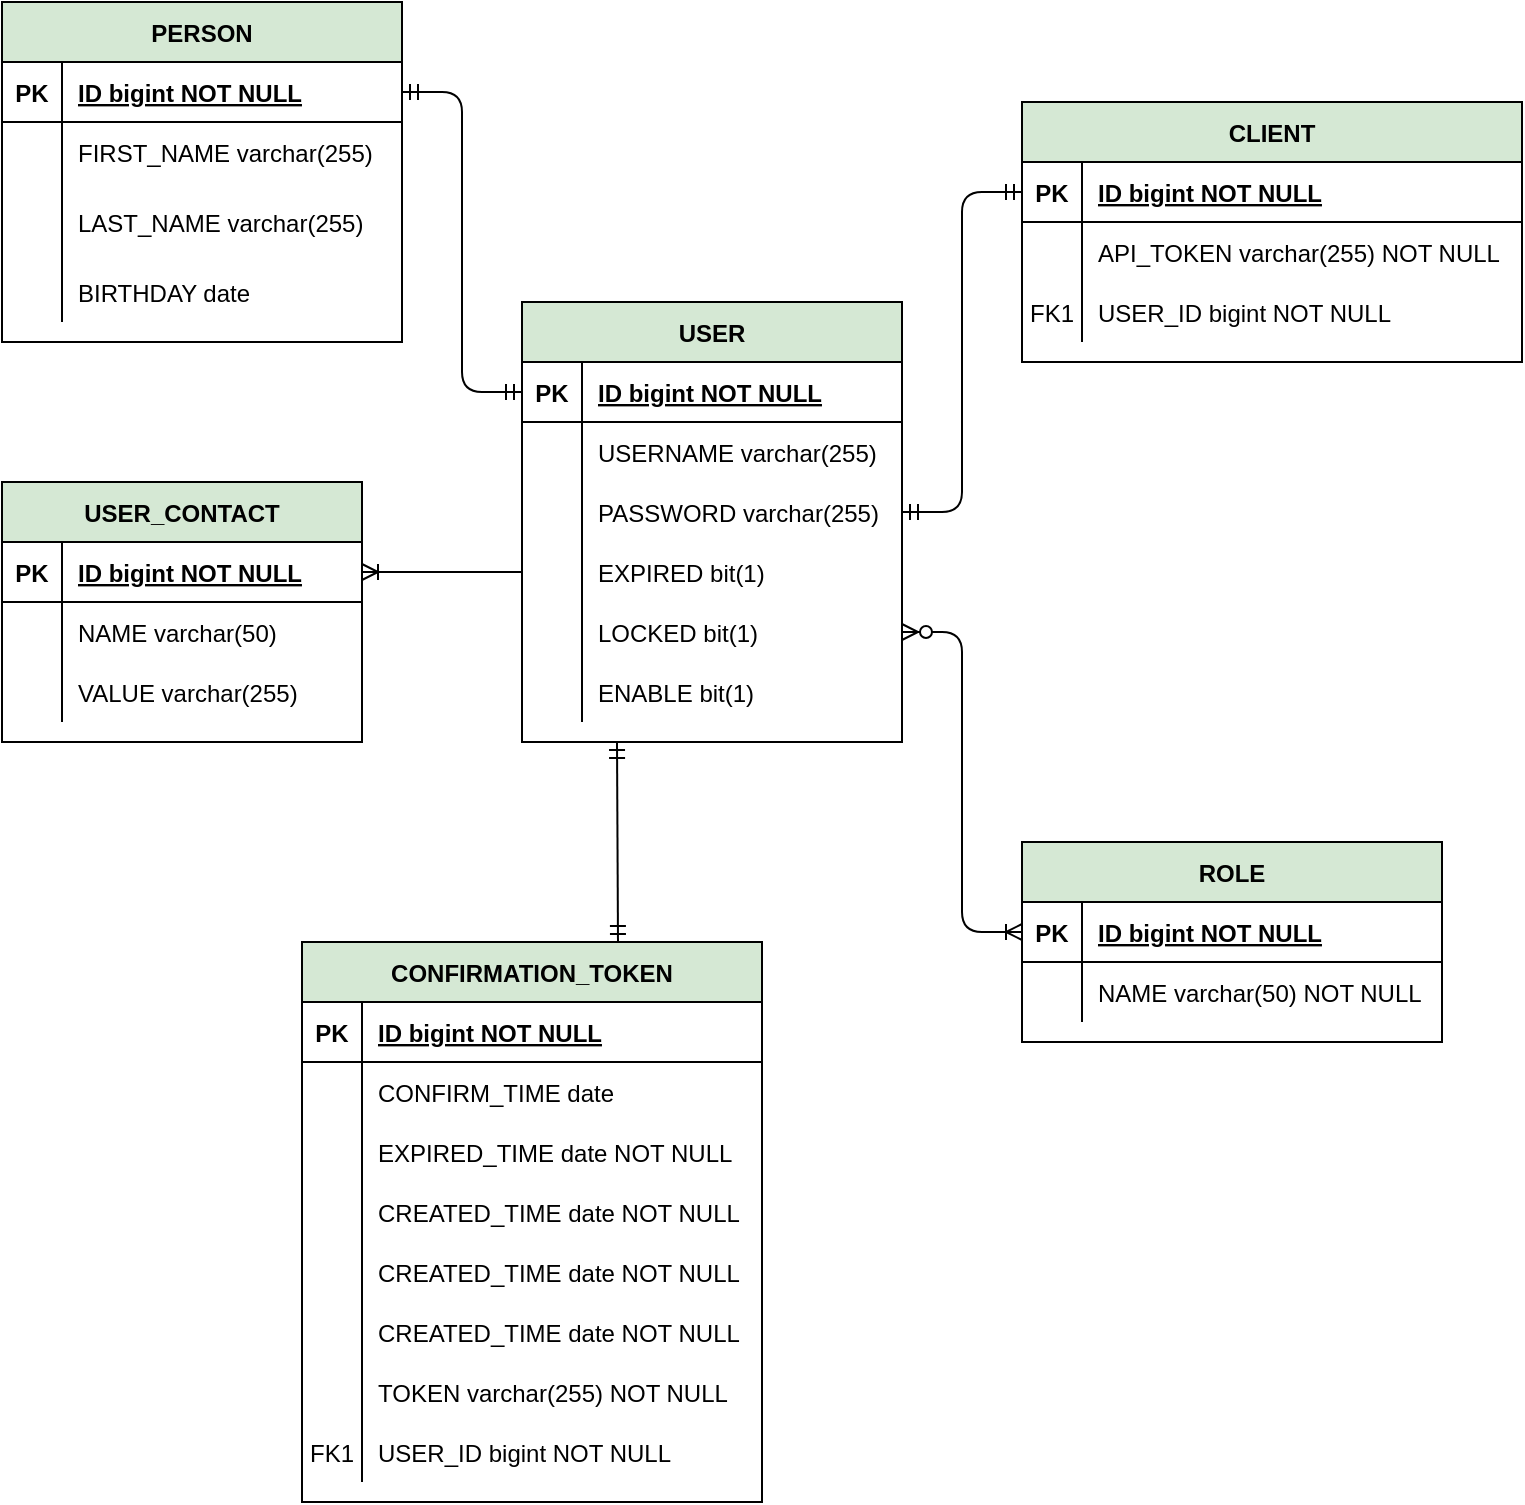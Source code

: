 <mxfile version="20.0.4" type="device"><diagram id="R2lEEEUBdFMjLlhIrx00" name="Auth model DB"><mxGraphModel dx="1550" dy="775" grid="1" gridSize="10" guides="1" tooltips="1" connect="1" arrows="1" fold="1" page="1" pageScale="1" pageWidth="850" pageHeight="1100" math="0" shadow="0" extFonts="Permanent Marker^https://fonts.googleapis.com/css?family=Permanent+Marker"><root><mxCell id="0"/><mxCell id="1" parent="0"/><mxCell id="zFkAs52yQaHHk5vxF7vG-18" value="PERSON" style="shape=table;startSize=30;container=1;collapsible=1;childLayout=tableLayout;fixedRows=1;rowLines=0;fontStyle=1;align=center;resizeLast=1;fillColor=#d5e8d4;strokeColor=#000000;" vertex="1" parent="1"><mxGeometry x="60" y="140" width="200" height="170" as="geometry"/></mxCell><mxCell id="zFkAs52yQaHHk5vxF7vG-19" value="" style="shape=tableRow;horizontal=0;startSize=0;swimlaneHead=0;swimlaneBody=0;fillColor=none;collapsible=0;dropTarget=0;points=[[0,0.5],[1,0.5]];portConstraint=eastwest;top=0;left=0;right=0;bottom=1;" vertex="1" parent="zFkAs52yQaHHk5vxF7vG-18"><mxGeometry y="30" width="200" height="30" as="geometry"/></mxCell><mxCell id="zFkAs52yQaHHk5vxF7vG-20" value="PK" style="shape=partialRectangle;connectable=0;fillColor=none;top=0;left=0;bottom=0;right=0;fontStyle=1;overflow=hidden;" vertex="1" parent="zFkAs52yQaHHk5vxF7vG-19"><mxGeometry width="30" height="30" as="geometry"><mxRectangle width="30" height="30" as="alternateBounds"/></mxGeometry></mxCell><mxCell id="zFkAs52yQaHHk5vxF7vG-21" value="ID bigint NOT NULL" style="shape=partialRectangle;connectable=0;fillColor=none;top=0;left=0;bottom=0;right=0;align=left;spacingLeft=6;fontStyle=5;overflow=hidden;" vertex="1" parent="zFkAs52yQaHHk5vxF7vG-19"><mxGeometry x="30" width="170" height="30" as="geometry"><mxRectangle width="170" height="30" as="alternateBounds"/></mxGeometry></mxCell><mxCell id="zFkAs52yQaHHk5vxF7vG-22" value="" style="shape=tableRow;horizontal=0;startSize=0;swimlaneHead=0;swimlaneBody=0;fillColor=none;collapsible=0;dropTarget=0;points=[[0,0.5],[1,0.5]];portConstraint=eastwest;top=0;left=0;right=0;bottom=0;" vertex="1" parent="zFkAs52yQaHHk5vxF7vG-18"><mxGeometry y="60" width="200" height="30" as="geometry"/></mxCell><mxCell id="zFkAs52yQaHHk5vxF7vG-23" value="" style="shape=partialRectangle;connectable=0;fillColor=none;top=0;left=0;bottom=0;right=0;editable=1;overflow=hidden;" vertex="1" parent="zFkAs52yQaHHk5vxF7vG-22"><mxGeometry width="30" height="30" as="geometry"><mxRectangle width="30" height="30" as="alternateBounds"/></mxGeometry></mxCell><mxCell id="zFkAs52yQaHHk5vxF7vG-24" value="FIRST_NAME varchar(255)" style="shape=partialRectangle;connectable=0;fillColor=none;top=0;left=0;bottom=0;right=0;align=left;spacingLeft=6;overflow=hidden;" vertex="1" parent="zFkAs52yQaHHk5vxF7vG-22"><mxGeometry x="30" width="170" height="30" as="geometry"><mxRectangle width="170" height="30" as="alternateBounds"/></mxGeometry></mxCell><mxCell id="zFkAs52yQaHHk5vxF7vG-25" value="" style="shape=tableRow;horizontal=0;startSize=0;swimlaneHead=0;swimlaneBody=0;fillColor=none;collapsible=0;dropTarget=0;points=[[0,0.5],[1,0.5]];portConstraint=eastwest;top=0;left=0;right=0;bottom=0;" vertex="1" parent="zFkAs52yQaHHk5vxF7vG-18"><mxGeometry y="90" width="200" height="40" as="geometry"/></mxCell><mxCell id="zFkAs52yQaHHk5vxF7vG-26" value="" style="shape=partialRectangle;connectable=0;fillColor=none;top=0;left=0;bottom=0;right=0;editable=1;overflow=hidden;" vertex="1" parent="zFkAs52yQaHHk5vxF7vG-25"><mxGeometry width="30" height="40" as="geometry"><mxRectangle width="30" height="40" as="alternateBounds"/></mxGeometry></mxCell><mxCell id="zFkAs52yQaHHk5vxF7vG-27" value="LAST_NAME varchar(255)" style="shape=partialRectangle;connectable=0;fillColor=none;top=0;left=0;bottom=0;right=0;align=left;spacingLeft=6;overflow=hidden;" vertex="1" parent="zFkAs52yQaHHk5vxF7vG-25"><mxGeometry x="30" width="170" height="40" as="geometry"><mxRectangle width="170" height="40" as="alternateBounds"/></mxGeometry></mxCell><mxCell id="zFkAs52yQaHHk5vxF7vG-28" value="" style="shape=tableRow;horizontal=0;startSize=0;swimlaneHead=0;swimlaneBody=0;fillColor=none;collapsible=0;dropTarget=0;points=[[0,0.5],[1,0.5]];portConstraint=eastwest;top=0;left=0;right=0;bottom=0;" vertex="1" parent="zFkAs52yQaHHk5vxF7vG-18"><mxGeometry y="130" width="200" height="30" as="geometry"/></mxCell><mxCell id="zFkAs52yQaHHk5vxF7vG-29" value="" style="shape=partialRectangle;connectable=0;fillColor=none;top=0;left=0;bottom=0;right=0;editable=1;overflow=hidden;" vertex="1" parent="zFkAs52yQaHHk5vxF7vG-28"><mxGeometry width="30" height="30" as="geometry"><mxRectangle width="30" height="30" as="alternateBounds"/></mxGeometry></mxCell><mxCell id="zFkAs52yQaHHk5vxF7vG-30" value="BIRTHDAY date" style="shape=partialRectangle;connectable=0;fillColor=none;top=0;left=0;bottom=0;right=0;align=left;spacingLeft=6;overflow=hidden;" vertex="1" parent="zFkAs52yQaHHk5vxF7vG-28"><mxGeometry x="30" width="170" height="30" as="geometry"><mxRectangle width="170" height="30" as="alternateBounds"/></mxGeometry></mxCell><mxCell id="zFkAs52yQaHHk5vxF7vG-31" value="USER" style="shape=table;startSize=30;container=1;collapsible=1;childLayout=tableLayout;fixedRows=1;rowLines=0;fontStyle=1;align=center;resizeLast=1;sketch=0;swimlaneLine=1;rounded=0;shadow=0;fillColor=#d5e8d4;strokeColor=#000000;" vertex="1" parent="1"><mxGeometry x="320" y="290" width="190" height="220" as="geometry"><mxRectangle x="290" y="542" width="70" height="30" as="alternateBounds"/></mxGeometry></mxCell><mxCell id="zFkAs52yQaHHk5vxF7vG-32" value="" style="shape=tableRow;horizontal=0;startSize=0;swimlaneHead=0;swimlaneBody=0;fillColor=none;collapsible=0;dropTarget=0;points=[[0,0.5],[1,0.5]];portConstraint=eastwest;top=0;left=0;right=0;bottom=1;" vertex="1" parent="zFkAs52yQaHHk5vxF7vG-31"><mxGeometry y="30" width="190" height="30" as="geometry"/></mxCell><mxCell id="zFkAs52yQaHHk5vxF7vG-33" value="PK" style="shape=partialRectangle;connectable=0;fillColor=none;top=0;left=0;bottom=0;right=0;fontStyle=1;overflow=hidden;" vertex="1" parent="zFkAs52yQaHHk5vxF7vG-32"><mxGeometry width="30" height="30" as="geometry"><mxRectangle width="30" height="30" as="alternateBounds"/></mxGeometry></mxCell><mxCell id="zFkAs52yQaHHk5vxF7vG-34" value="ID bigint NOT NULL" style="shape=partialRectangle;connectable=0;fillColor=none;top=0;left=0;bottom=0;right=0;align=left;spacingLeft=6;fontStyle=5;overflow=hidden;" vertex="1" parent="zFkAs52yQaHHk5vxF7vG-32"><mxGeometry x="30" width="160" height="30" as="geometry"><mxRectangle width="160" height="30" as="alternateBounds"/></mxGeometry></mxCell><mxCell id="zFkAs52yQaHHk5vxF7vG-35" value="" style="shape=tableRow;horizontal=0;startSize=0;swimlaneHead=0;swimlaneBody=0;fillColor=none;collapsible=0;dropTarget=0;points=[[0,0.5],[1,0.5]];portConstraint=eastwest;top=0;left=0;right=0;bottom=0;" vertex="1" parent="zFkAs52yQaHHk5vxF7vG-31"><mxGeometry y="60" width="190" height="30" as="geometry"/></mxCell><mxCell id="zFkAs52yQaHHk5vxF7vG-36" value="" style="shape=partialRectangle;connectable=0;fillColor=none;top=0;left=0;bottom=0;right=0;editable=1;overflow=hidden;strokeColor=default;" vertex="1" parent="zFkAs52yQaHHk5vxF7vG-35"><mxGeometry width="30" height="30" as="geometry"><mxRectangle width="30" height="30" as="alternateBounds"/></mxGeometry></mxCell><mxCell id="zFkAs52yQaHHk5vxF7vG-37" value="USERNAME varchar(255)" style="shape=partialRectangle;connectable=0;fillColor=none;top=0;left=0;bottom=0;right=0;align=left;spacingLeft=6;overflow=hidden;" vertex="1" parent="zFkAs52yQaHHk5vxF7vG-35"><mxGeometry x="30" width="160" height="30" as="geometry"><mxRectangle width="160" height="30" as="alternateBounds"/></mxGeometry></mxCell><mxCell id="zFkAs52yQaHHk5vxF7vG-38" value="" style="shape=tableRow;horizontal=0;startSize=0;swimlaneHead=0;swimlaneBody=0;fillColor=none;collapsible=0;dropTarget=0;points=[[0,0.5],[1,0.5]];portConstraint=eastwest;top=0;left=0;right=0;bottom=0;" vertex="1" parent="zFkAs52yQaHHk5vxF7vG-31"><mxGeometry y="90" width="190" height="30" as="geometry"/></mxCell><mxCell id="zFkAs52yQaHHk5vxF7vG-39" value="" style="shape=partialRectangle;connectable=0;fillColor=none;top=0;left=0;bottom=0;right=0;editable=1;overflow=hidden;" vertex="1" parent="zFkAs52yQaHHk5vxF7vG-38"><mxGeometry width="30" height="30" as="geometry"><mxRectangle width="30" height="30" as="alternateBounds"/></mxGeometry></mxCell><mxCell id="zFkAs52yQaHHk5vxF7vG-40" value="PASSWORD varchar(255)" style="shape=partialRectangle;connectable=0;fillColor=none;top=0;left=0;bottom=0;right=0;align=left;spacingLeft=6;overflow=hidden;" vertex="1" parent="zFkAs52yQaHHk5vxF7vG-38"><mxGeometry x="30" width="160" height="30" as="geometry"><mxRectangle width="160" height="30" as="alternateBounds"/></mxGeometry></mxCell><mxCell id="zFkAs52yQaHHk5vxF7vG-41" value="" style="shape=tableRow;horizontal=0;startSize=0;swimlaneHead=0;swimlaneBody=0;fillColor=none;collapsible=0;dropTarget=0;points=[[0,0.5],[1,0.5]];portConstraint=eastwest;top=0;left=0;right=0;bottom=0;" vertex="1" parent="zFkAs52yQaHHk5vxF7vG-31"><mxGeometry y="120" width="190" height="30" as="geometry"/></mxCell><mxCell id="zFkAs52yQaHHk5vxF7vG-42" value="" style="shape=partialRectangle;connectable=0;fillColor=none;top=0;left=0;bottom=0;right=0;editable=1;overflow=hidden;" vertex="1" parent="zFkAs52yQaHHk5vxF7vG-41"><mxGeometry width="30" height="30" as="geometry"><mxRectangle width="30" height="30" as="alternateBounds"/></mxGeometry></mxCell><mxCell id="zFkAs52yQaHHk5vxF7vG-43" value="EXPIRED bit(1)" style="shape=partialRectangle;connectable=0;fillColor=none;top=0;left=0;bottom=0;right=0;align=left;spacingLeft=6;overflow=hidden;" vertex="1" parent="zFkAs52yQaHHk5vxF7vG-41"><mxGeometry x="30" width="160" height="30" as="geometry"><mxRectangle width="160" height="30" as="alternateBounds"/></mxGeometry></mxCell><mxCell id="zFkAs52yQaHHk5vxF7vG-51" value="" style="shape=tableRow;horizontal=0;startSize=0;swimlaneHead=0;swimlaneBody=0;fillColor=none;collapsible=0;dropTarget=0;points=[[0,0.5],[1,0.5]];portConstraint=eastwest;top=0;left=0;right=0;bottom=0;" vertex="1" parent="zFkAs52yQaHHk5vxF7vG-31"><mxGeometry y="150" width="190" height="30" as="geometry"/></mxCell><mxCell id="zFkAs52yQaHHk5vxF7vG-52" value="" style="shape=partialRectangle;connectable=0;fillColor=none;top=0;left=0;bottom=0;right=0;editable=1;overflow=hidden;" vertex="1" parent="zFkAs52yQaHHk5vxF7vG-51"><mxGeometry width="30" height="30" as="geometry"><mxRectangle width="30" height="30" as="alternateBounds"/></mxGeometry></mxCell><mxCell id="zFkAs52yQaHHk5vxF7vG-53" value="LOCKED bit(1)" style="shape=partialRectangle;connectable=0;fillColor=none;top=0;left=0;bottom=0;right=0;align=left;spacingLeft=6;overflow=hidden;" vertex="1" parent="zFkAs52yQaHHk5vxF7vG-51"><mxGeometry x="30" width="160" height="30" as="geometry"><mxRectangle width="160" height="30" as="alternateBounds"/></mxGeometry></mxCell><mxCell id="zFkAs52yQaHHk5vxF7vG-54" value="" style="shape=tableRow;horizontal=0;startSize=0;swimlaneHead=0;swimlaneBody=0;fillColor=none;collapsible=0;dropTarget=0;points=[[0,0.5],[1,0.5]];portConstraint=eastwest;top=0;left=0;right=0;bottom=0;" vertex="1" parent="zFkAs52yQaHHk5vxF7vG-31"><mxGeometry y="180" width="190" height="30" as="geometry"/></mxCell><mxCell id="zFkAs52yQaHHk5vxF7vG-55" value="" style="shape=partialRectangle;connectable=0;fillColor=none;top=0;left=0;bottom=0;right=0;editable=1;overflow=hidden;" vertex="1" parent="zFkAs52yQaHHk5vxF7vG-54"><mxGeometry width="30" height="30" as="geometry"><mxRectangle width="30" height="30" as="alternateBounds"/></mxGeometry></mxCell><mxCell id="zFkAs52yQaHHk5vxF7vG-56" value="ENABLE bit(1)" style="shape=partialRectangle;connectable=0;fillColor=none;top=0;left=0;bottom=0;right=0;align=left;spacingLeft=6;overflow=hidden;" vertex="1" parent="zFkAs52yQaHHk5vxF7vG-54"><mxGeometry x="30" width="160" height="30" as="geometry"><mxRectangle width="160" height="30" as="alternateBounds"/></mxGeometry></mxCell><mxCell id="zFkAs52yQaHHk5vxF7vG-77" value="" style="edgeStyle=entityRelationEdgeStyle;fontSize=12;html=1;endArrow=ERmandOne;startArrow=ERmandOne;entryX=1;entryY=0.5;entryDx=0;entryDy=0;rounded=1;" edge="1" parent="1" source="zFkAs52yQaHHk5vxF7vG-32" target="zFkAs52yQaHHk5vxF7vG-19"><mxGeometry width="100" height="100" relative="1" as="geometry"><mxPoint x="180" y="320" as="sourcePoint"/><mxPoint x="200" y="210" as="targetPoint"/></mxGeometry></mxCell><mxCell id="zFkAs52yQaHHk5vxF7vG-78" value="USER_CONTACT" style="shape=table;startSize=30;container=1;collapsible=1;childLayout=tableLayout;fixedRows=1;rowLines=0;fontStyle=1;align=center;resizeLast=1;rounded=0;shadow=0;sketch=0;strokeColor=#000000;fillColor=#d5e8d4;" vertex="1" parent="1"><mxGeometry x="60" y="380" width="180" height="130" as="geometry"/></mxCell><mxCell id="zFkAs52yQaHHk5vxF7vG-79" value="" style="shape=tableRow;horizontal=0;startSize=0;swimlaneHead=0;swimlaneBody=0;fillColor=none;collapsible=0;dropTarget=0;points=[[0,0.5],[1,0.5]];portConstraint=eastwest;top=0;left=0;right=0;bottom=1;rounded=0;shadow=0;sketch=0;strokeColor=#000000;" vertex="1" parent="zFkAs52yQaHHk5vxF7vG-78"><mxGeometry y="30" width="180" height="30" as="geometry"/></mxCell><mxCell id="zFkAs52yQaHHk5vxF7vG-80" value="PK" style="shape=partialRectangle;connectable=0;fillColor=none;top=0;left=0;bottom=0;right=0;fontStyle=1;overflow=hidden;rounded=0;shadow=0;sketch=0;strokeColor=#000000;" vertex="1" parent="zFkAs52yQaHHk5vxF7vG-79"><mxGeometry width="30" height="30" as="geometry"><mxRectangle width="30" height="30" as="alternateBounds"/></mxGeometry></mxCell><mxCell id="zFkAs52yQaHHk5vxF7vG-81" value="ID bigint NOT NULL" style="shape=partialRectangle;connectable=0;fillColor=none;top=0;left=0;bottom=0;right=0;align=left;spacingLeft=6;fontStyle=5;overflow=hidden;rounded=0;shadow=0;sketch=0;strokeColor=#000000;" vertex="1" parent="zFkAs52yQaHHk5vxF7vG-79"><mxGeometry x="30" width="150" height="30" as="geometry"><mxRectangle width="150" height="30" as="alternateBounds"/></mxGeometry></mxCell><mxCell id="zFkAs52yQaHHk5vxF7vG-82" value="" style="shape=tableRow;horizontal=0;startSize=0;swimlaneHead=0;swimlaneBody=0;fillColor=none;collapsible=0;dropTarget=0;points=[[0,0.5],[1,0.5]];portConstraint=eastwest;top=0;left=0;right=0;bottom=0;rounded=0;shadow=0;sketch=0;strokeColor=#000000;" vertex="1" parent="zFkAs52yQaHHk5vxF7vG-78"><mxGeometry y="60" width="180" height="30" as="geometry"/></mxCell><mxCell id="zFkAs52yQaHHk5vxF7vG-83" value="" style="shape=partialRectangle;connectable=0;fillColor=none;top=0;left=0;bottom=0;right=0;editable=1;overflow=hidden;rounded=0;shadow=0;sketch=0;strokeColor=#000000;" vertex="1" parent="zFkAs52yQaHHk5vxF7vG-82"><mxGeometry width="30" height="30" as="geometry"><mxRectangle width="30" height="30" as="alternateBounds"/></mxGeometry></mxCell><mxCell id="zFkAs52yQaHHk5vxF7vG-84" value="NAME varchar(50)" style="shape=partialRectangle;connectable=0;fillColor=none;top=0;left=0;bottom=0;right=0;align=left;spacingLeft=6;overflow=hidden;rounded=0;shadow=0;sketch=0;strokeColor=#000000;" vertex="1" parent="zFkAs52yQaHHk5vxF7vG-82"><mxGeometry x="30" width="150" height="30" as="geometry"><mxRectangle width="150" height="30" as="alternateBounds"/></mxGeometry></mxCell><mxCell id="zFkAs52yQaHHk5vxF7vG-85" value="" style="shape=tableRow;horizontal=0;startSize=0;swimlaneHead=0;swimlaneBody=0;fillColor=none;collapsible=0;dropTarget=0;points=[[0,0.5],[1,0.5]];portConstraint=eastwest;top=0;left=0;right=0;bottom=0;rounded=0;shadow=0;sketch=0;strokeColor=#000000;" vertex="1" parent="zFkAs52yQaHHk5vxF7vG-78"><mxGeometry y="90" width="180" height="30" as="geometry"/></mxCell><mxCell id="zFkAs52yQaHHk5vxF7vG-86" value="" style="shape=partialRectangle;connectable=0;fillColor=none;top=0;left=0;bottom=0;right=0;editable=1;overflow=hidden;rounded=0;shadow=0;sketch=0;strokeColor=#000000;" vertex="1" parent="zFkAs52yQaHHk5vxF7vG-85"><mxGeometry width="30" height="30" as="geometry"><mxRectangle width="30" height="30" as="alternateBounds"/></mxGeometry></mxCell><mxCell id="zFkAs52yQaHHk5vxF7vG-87" value="VALUE varchar(255)" style="shape=partialRectangle;connectable=0;fillColor=none;top=0;left=0;bottom=0;right=0;align=left;spacingLeft=6;overflow=hidden;rounded=0;shadow=0;sketch=0;strokeColor=#000000;" vertex="1" parent="zFkAs52yQaHHk5vxF7vG-85"><mxGeometry x="30" width="150" height="30" as="geometry"><mxRectangle width="150" height="30" as="alternateBounds"/></mxGeometry></mxCell><mxCell id="zFkAs52yQaHHk5vxF7vG-91" value="ROLE" style="shape=table;startSize=30;container=1;collapsible=1;childLayout=tableLayout;fixedRows=1;rowLines=0;fontStyle=1;align=center;resizeLast=1;rounded=0;shadow=0;sketch=0;strokeColor=#000000;fillColor=#d5e8d4;" vertex="1" parent="1"><mxGeometry x="570" y="560" width="210" height="100" as="geometry"/></mxCell><mxCell id="zFkAs52yQaHHk5vxF7vG-92" value="" style="shape=tableRow;horizontal=0;startSize=0;swimlaneHead=0;swimlaneBody=0;fillColor=none;collapsible=0;dropTarget=0;points=[[0,0.5],[1,0.5]];portConstraint=eastwest;top=0;left=0;right=0;bottom=1;rounded=0;shadow=0;sketch=0;strokeColor=#000000;" vertex="1" parent="zFkAs52yQaHHk5vxF7vG-91"><mxGeometry y="30" width="210" height="30" as="geometry"/></mxCell><mxCell id="zFkAs52yQaHHk5vxF7vG-93" value="PK" style="shape=partialRectangle;connectable=0;fillColor=none;top=0;left=0;bottom=0;right=0;fontStyle=1;overflow=hidden;rounded=0;shadow=0;sketch=0;strokeColor=#000000;" vertex="1" parent="zFkAs52yQaHHk5vxF7vG-92"><mxGeometry width="30" height="30" as="geometry"><mxRectangle width="30" height="30" as="alternateBounds"/></mxGeometry></mxCell><mxCell id="zFkAs52yQaHHk5vxF7vG-94" value="ID bigint NOT NULL" style="shape=partialRectangle;connectable=0;fillColor=none;top=0;left=0;bottom=0;right=0;align=left;spacingLeft=6;fontStyle=5;overflow=hidden;rounded=0;shadow=0;sketch=0;strokeColor=#000000;" vertex="1" parent="zFkAs52yQaHHk5vxF7vG-92"><mxGeometry x="30" width="180" height="30" as="geometry"><mxRectangle width="180" height="30" as="alternateBounds"/></mxGeometry></mxCell><mxCell id="zFkAs52yQaHHk5vxF7vG-95" value="" style="shape=tableRow;horizontal=0;startSize=0;swimlaneHead=0;swimlaneBody=0;fillColor=none;collapsible=0;dropTarget=0;points=[[0,0.5],[1,0.5]];portConstraint=eastwest;top=0;left=0;right=0;bottom=0;rounded=0;shadow=0;sketch=0;strokeColor=#000000;" vertex="1" parent="zFkAs52yQaHHk5vxF7vG-91"><mxGeometry y="60" width="210" height="30" as="geometry"/></mxCell><mxCell id="zFkAs52yQaHHk5vxF7vG-96" value="" style="shape=partialRectangle;connectable=0;fillColor=none;top=0;left=0;bottom=0;right=0;editable=1;overflow=hidden;rounded=0;shadow=0;sketch=0;strokeColor=#000000;" vertex="1" parent="zFkAs52yQaHHk5vxF7vG-95"><mxGeometry width="30" height="30" as="geometry"><mxRectangle width="30" height="30" as="alternateBounds"/></mxGeometry></mxCell><mxCell id="zFkAs52yQaHHk5vxF7vG-97" value="NAME varchar(50) NOT NULL" style="shape=partialRectangle;connectable=0;fillColor=none;top=0;left=0;bottom=0;right=0;align=left;spacingLeft=6;overflow=hidden;rounded=0;shadow=0;sketch=0;strokeColor=#000000;" vertex="1" parent="zFkAs52yQaHHk5vxF7vG-95"><mxGeometry x="30" width="180" height="30" as="geometry"><mxRectangle width="180" height="30" as="alternateBounds"/></mxGeometry></mxCell><mxCell id="zFkAs52yQaHHk5vxF7vG-109" value="" style="edgeStyle=entityRelationEdgeStyle;fontSize=12;html=1;endArrow=ERoneToMany;rounded=1;exitX=0;exitY=0.5;exitDx=0;exitDy=0;entryX=1;entryY=0.5;entryDx=0;entryDy=0;" edge="1" parent="1" source="zFkAs52yQaHHk5vxF7vG-41" target="zFkAs52yQaHHk5vxF7vG-79"><mxGeometry width="100" height="100" relative="1" as="geometry"><mxPoint x="600" y="690" as="sourcePoint"/><mxPoint x="700" y="590" as="targetPoint"/></mxGeometry></mxCell><mxCell id="zFkAs52yQaHHk5vxF7vG-111" value="" style="edgeStyle=entityRelationEdgeStyle;fontSize=12;html=1;endArrow=ERoneToMany;startArrow=ERzeroToMany;rounded=1;entryX=0;entryY=0.5;entryDx=0;entryDy=0;exitX=1;exitY=0.5;exitDx=0;exitDy=0;" edge="1" parent="1" source="zFkAs52yQaHHk5vxF7vG-51" target="zFkAs52yQaHHk5vxF7vG-92"><mxGeometry width="100" height="100" relative="1" as="geometry"><mxPoint x="370" y="500" as="sourcePoint"/><mxPoint x="470" y="400" as="targetPoint"/></mxGeometry></mxCell><mxCell id="zFkAs52yQaHHk5vxF7vG-113" value="CONFIRMATION_TOKEN" style="shape=table;startSize=30;container=1;collapsible=1;childLayout=tableLayout;fixedRows=1;rowLines=0;fontStyle=1;align=center;resizeLast=1;rounded=0;shadow=0;sketch=0;strokeColor=#000000;fillColor=#d5e8d4;" vertex="1" parent="1"><mxGeometry x="210" y="610" width="230" height="280" as="geometry"/></mxCell><mxCell id="zFkAs52yQaHHk5vxF7vG-114" value="" style="shape=tableRow;horizontal=0;startSize=0;swimlaneHead=0;swimlaneBody=0;fillColor=none;collapsible=0;dropTarget=0;points=[[0,0.5],[1,0.5]];portConstraint=eastwest;top=0;left=0;right=0;bottom=1;rounded=0;shadow=0;sketch=0;strokeColor=#000000;" vertex="1" parent="zFkAs52yQaHHk5vxF7vG-113"><mxGeometry y="30" width="230" height="30" as="geometry"/></mxCell><mxCell id="zFkAs52yQaHHk5vxF7vG-115" value="PK" style="shape=partialRectangle;connectable=0;fillColor=none;top=0;left=0;bottom=0;right=0;fontStyle=1;overflow=hidden;rounded=0;shadow=0;sketch=0;strokeColor=#000000;" vertex="1" parent="zFkAs52yQaHHk5vxF7vG-114"><mxGeometry width="30" height="30" as="geometry"><mxRectangle width="30" height="30" as="alternateBounds"/></mxGeometry></mxCell><mxCell id="zFkAs52yQaHHk5vxF7vG-116" value="ID bigint NOT NULL" style="shape=partialRectangle;connectable=0;fillColor=none;top=0;left=0;bottom=0;right=0;align=left;spacingLeft=6;fontStyle=5;overflow=hidden;rounded=0;shadow=0;sketch=0;strokeColor=#000000;" vertex="1" parent="zFkAs52yQaHHk5vxF7vG-114"><mxGeometry x="30" width="200" height="30" as="geometry"><mxRectangle width="200" height="30" as="alternateBounds"/></mxGeometry></mxCell><mxCell id="zFkAs52yQaHHk5vxF7vG-117" value="" style="shape=tableRow;horizontal=0;startSize=0;swimlaneHead=0;swimlaneBody=0;fillColor=none;collapsible=0;dropTarget=0;points=[[0,0.5],[1,0.5]];portConstraint=eastwest;top=0;left=0;right=0;bottom=0;rounded=0;shadow=0;sketch=0;strokeColor=#000000;" vertex="1" parent="zFkAs52yQaHHk5vxF7vG-113"><mxGeometry y="60" width="230" height="30" as="geometry"/></mxCell><mxCell id="zFkAs52yQaHHk5vxF7vG-118" value="" style="shape=partialRectangle;connectable=0;fillColor=none;top=0;left=0;bottom=0;right=0;editable=1;overflow=hidden;rounded=0;shadow=0;sketch=0;strokeColor=#000000;" vertex="1" parent="zFkAs52yQaHHk5vxF7vG-117"><mxGeometry width="30" height="30" as="geometry"><mxRectangle width="30" height="30" as="alternateBounds"/></mxGeometry></mxCell><mxCell id="zFkAs52yQaHHk5vxF7vG-119" value="CONFIRM_TIME date" style="shape=partialRectangle;connectable=0;fillColor=none;top=0;left=0;bottom=0;right=0;align=left;spacingLeft=6;overflow=hidden;rounded=0;shadow=0;sketch=0;strokeColor=#000000;" vertex="1" parent="zFkAs52yQaHHk5vxF7vG-117"><mxGeometry x="30" width="200" height="30" as="geometry"><mxRectangle width="200" height="30" as="alternateBounds"/></mxGeometry></mxCell><mxCell id="zFkAs52yQaHHk5vxF7vG-120" value="" style="shape=tableRow;horizontal=0;startSize=0;swimlaneHead=0;swimlaneBody=0;fillColor=none;collapsible=0;dropTarget=0;points=[[0,0.5],[1,0.5]];portConstraint=eastwest;top=0;left=0;right=0;bottom=0;rounded=0;shadow=0;sketch=0;strokeColor=#000000;" vertex="1" parent="zFkAs52yQaHHk5vxF7vG-113"><mxGeometry y="90" width="230" height="30" as="geometry"/></mxCell><mxCell id="zFkAs52yQaHHk5vxF7vG-121" value="" style="shape=partialRectangle;connectable=0;fillColor=none;top=0;left=0;bottom=0;right=0;editable=1;overflow=hidden;rounded=0;shadow=0;sketch=0;strokeColor=#000000;" vertex="1" parent="zFkAs52yQaHHk5vxF7vG-120"><mxGeometry width="30" height="30" as="geometry"><mxRectangle width="30" height="30" as="alternateBounds"/></mxGeometry></mxCell><mxCell id="zFkAs52yQaHHk5vxF7vG-122" value="EXPIRED_TIME date NOT NULL" style="shape=partialRectangle;connectable=0;fillColor=none;top=0;left=0;bottom=0;right=0;align=left;spacingLeft=6;overflow=hidden;rounded=0;shadow=0;sketch=0;strokeColor=#000000;" vertex="1" parent="zFkAs52yQaHHk5vxF7vG-120"><mxGeometry x="30" width="200" height="30" as="geometry"><mxRectangle width="200" height="30" as="alternateBounds"/></mxGeometry></mxCell><mxCell id="zFkAs52yQaHHk5vxF7vG-151" value="" style="shape=tableRow;horizontal=0;startSize=0;swimlaneHead=0;swimlaneBody=0;fillColor=none;collapsible=0;dropTarget=0;points=[[0,0.5],[1,0.5]];portConstraint=eastwest;top=0;left=0;right=0;bottom=0;rounded=0;shadow=0;sketch=0;strokeColor=#000000;" vertex="1" parent="zFkAs52yQaHHk5vxF7vG-113"><mxGeometry y="120" width="230" height="30" as="geometry"/></mxCell><mxCell id="zFkAs52yQaHHk5vxF7vG-152" value="" style="shape=partialRectangle;connectable=0;fillColor=none;top=0;left=0;bottom=0;right=0;editable=1;overflow=hidden;rounded=0;shadow=0;sketch=0;strokeColor=#000000;" vertex="1" parent="zFkAs52yQaHHk5vxF7vG-151"><mxGeometry width="30" height="30" as="geometry"><mxRectangle width="30" height="30" as="alternateBounds"/></mxGeometry></mxCell><mxCell id="zFkAs52yQaHHk5vxF7vG-153" value="CREATED_TIME date NOT NULL" style="shape=partialRectangle;connectable=0;fillColor=none;top=0;left=0;bottom=0;right=0;align=left;spacingLeft=6;overflow=hidden;rounded=0;shadow=0;sketch=0;strokeColor=#000000;" vertex="1" parent="zFkAs52yQaHHk5vxF7vG-151"><mxGeometry x="30" width="200" height="30" as="geometry"><mxRectangle width="200" height="30" as="alternateBounds"/></mxGeometry></mxCell><mxCell id="zFkAs52yQaHHk5vxF7vG-148" value="" style="shape=tableRow;horizontal=0;startSize=0;swimlaneHead=0;swimlaneBody=0;fillColor=none;collapsible=0;dropTarget=0;points=[[0,0.5],[1,0.5]];portConstraint=eastwest;top=0;left=0;right=0;bottom=0;rounded=0;shadow=0;sketch=0;strokeColor=#000000;" vertex="1" parent="zFkAs52yQaHHk5vxF7vG-113"><mxGeometry y="150" width="230" height="30" as="geometry"/></mxCell><mxCell id="zFkAs52yQaHHk5vxF7vG-149" value="" style="shape=partialRectangle;connectable=0;fillColor=none;top=0;left=0;bottom=0;right=0;editable=1;overflow=hidden;rounded=0;shadow=0;sketch=0;strokeColor=#000000;" vertex="1" parent="zFkAs52yQaHHk5vxF7vG-148"><mxGeometry width="30" height="30" as="geometry"><mxRectangle width="30" height="30" as="alternateBounds"/></mxGeometry></mxCell><mxCell id="zFkAs52yQaHHk5vxF7vG-150" value="CREATED_TIME date NOT NULL" style="shape=partialRectangle;connectable=0;fillColor=none;top=0;left=0;bottom=0;right=0;align=left;spacingLeft=6;overflow=hidden;rounded=0;shadow=0;sketch=0;strokeColor=#000000;" vertex="1" parent="zFkAs52yQaHHk5vxF7vG-148"><mxGeometry x="30" width="200" height="30" as="geometry"><mxRectangle width="200" height="30" as="alternateBounds"/></mxGeometry></mxCell><mxCell id="zFkAs52yQaHHk5vxF7vG-123" value="" style="shape=tableRow;horizontal=0;startSize=0;swimlaneHead=0;swimlaneBody=0;fillColor=none;collapsible=0;dropTarget=0;points=[[0,0.5],[1,0.5]];portConstraint=eastwest;top=0;left=0;right=0;bottom=0;rounded=0;shadow=0;sketch=0;strokeColor=#000000;" vertex="1" parent="zFkAs52yQaHHk5vxF7vG-113"><mxGeometry y="180" width="230" height="30" as="geometry"/></mxCell><mxCell id="zFkAs52yQaHHk5vxF7vG-124" value="" style="shape=partialRectangle;connectable=0;fillColor=none;top=0;left=0;bottom=0;right=0;editable=1;overflow=hidden;rounded=0;shadow=0;sketch=0;strokeColor=#000000;" vertex="1" parent="zFkAs52yQaHHk5vxF7vG-123"><mxGeometry width="30" height="30" as="geometry"><mxRectangle width="30" height="30" as="alternateBounds"/></mxGeometry></mxCell><mxCell id="zFkAs52yQaHHk5vxF7vG-125" value="CREATED_TIME date NOT NULL" style="shape=partialRectangle;connectable=0;fillColor=none;top=0;left=0;bottom=0;right=0;align=left;spacingLeft=6;overflow=hidden;rounded=0;shadow=0;sketch=0;strokeColor=#000000;" vertex="1" parent="zFkAs52yQaHHk5vxF7vG-123"><mxGeometry x="30" width="200" height="30" as="geometry"><mxRectangle width="200" height="30" as="alternateBounds"/></mxGeometry></mxCell><mxCell id="zFkAs52yQaHHk5vxF7vG-126" value="" style="shape=tableRow;horizontal=0;startSize=0;swimlaneHead=0;swimlaneBody=0;fillColor=none;collapsible=0;dropTarget=0;points=[[0,0.5],[1,0.5]];portConstraint=eastwest;top=0;left=0;right=0;bottom=0;rounded=0;shadow=0;sketch=0;strokeColor=#000000;" vertex="1" parent="zFkAs52yQaHHk5vxF7vG-113"><mxGeometry y="210" width="230" height="30" as="geometry"/></mxCell><mxCell id="zFkAs52yQaHHk5vxF7vG-127" value="" style="shape=partialRectangle;connectable=0;fillColor=none;top=0;left=0;bottom=0;right=0;editable=1;overflow=hidden;rounded=0;shadow=0;sketch=0;strokeColor=#000000;" vertex="1" parent="zFkAs52yQaHHk5vxF7vG-126"><mxGeometry width="30" height="30" as="geometry"><mxRectangle width="30" height="30" as="alternateBounds"/></mxGeometry></mxCell><mxCell id="zFkAs52yQaHHk5vxF7vG-128" value="TOKEN varchar(255) NOT NULL" style="shape=partialRectangle;connectable=0;fillColor=none;top=0;left=0;bottom=0;right=0;align=left;spacingLeft=6;overflow=hidden;rounded=0;shadow=0;sketch=0;strokeColor=#000000;" vertex="1" parent="zFkAs52yQaHHk5vxF7vG-126"><mxGeometry x="30" width="200" height="30" as="geometry"><mxRectangle width="200" height="30" as="alternateBounds"/></mxGeometry></mxCell><mxCell id="zFkAs52yQaHHk5vxF7vG-129" value="" style="shape=tableRow;horizontal=0;startSize=0;swimlaneHead=0;swimlaneBody=0;fillColor=none;collapsible=0;dropTarget=0;points=[[0,0.5],[1,0.5]];portConstraint=eastwest;top=0;left=0;right=0;bottom=0;rounded=0;shadow=0;sketch=0;strokeColor=#000000;" vertex="1" parent="zFkAs52yQaHHk5vxF7vG-113"><mxGeometry y="240" width="230" height="30" as="geometry"/></mxCell><mxCell id="zFkAs52yQaHHk5vxF7vG-130" value="FK1" style="shape=partialRectangle;connectable=0;fillColor=none;top=0;left=0;bottom=0;right=0;editable=1;overflow=hidden;rounded=0;shadow=0;sketch=0;strokeColor=#000000;" vertex="1" parent="zFkAs52yQaHHk5vxF7vG-129"><mxGeometry width="30" height="30" as="geometry"><mxRectangle width="30" height="30" as="alternateBounds"/></mxGeometry></mxCell><mxCell id="zFkAs52yQaHHk5vxF7vG-131" value="USER_ID bigint NOT NULL" style="shape=partialRectangle;connectable=0;fillColor=none;top=0;left=0;bottom=0;right=0;align=left;spacingLeft=6;overflow=hidden;rounded=0;shadow=0;sketch=0;strokeColor=#000000;" vertex="1" parent="zFkAs52yQaHHk5vxF7vG-129"><mxGeometry x="30" width="200" height="30" as="geometry"><mxRectangle width="200" height="30" as="alternateBounds"/></mxGeometry></mxCell><mxCell id="zFkAs52yQaHHk5vxF7vG-133" value="CLIENT" style="shape=table;startSize=30;container=1;collapsible=1;childLayout=tableLayout;fixedRows=1;rowLines=0;fontStyle=1;align=center;resizeLast=1;rounded=0;shadow=0;sketch=0;strokeColor=#000000;fillColor=#d5e8d4;" vertex="1" parent="1"><mxGeometry x="570" y="190" width="250" height="130" as="geometry"/></mxCell><mxCell id="zFkAs52yQaHHk5vxF7vG-134" value="" style="shape=tableRow;horizontal=0;startSize=0;swimlaneHead=0;swimlaneBody=0;fillColor=none;collapsible=0;dropTarget=0;points=[[0,0.5],[1,0.5]];portConstraint=eastwest;top=0;left=0;right=0;bottom=1;rounded=0;shadow=0;sketch=0;strokeColor=#000000;" vertex="1" parent="zFkAs52yQaHHk5vxF7vG-133"><mxGeometry y="30" width="250" height="30" as="geometry"/></mxCell><mxCell id="zFkAs52yQaHHk5vxF7vG-135" value="PK" style="shape=partialRectangle;connectable=0;fillColor=none;top=0;left=0;bottom=0;right=0;fontStyle=1;overflow=hidden;rounded=0;shadow=0;sketch=0;strokeColor=#000000;" vertex="1" parent="zFkAs52yQaHHk5vxF7vG-134"><mxGeometry width="30" height="30" as="geometry"><mxRectangle width="30" height="30" as="alternateBounds"/></mxGeometry></mxCell><mxCell id="zFkAs52yQaHHk5vxF7vG-136" value="ID bigint NOT NULL" style="shape=partialRectangle;connectable=0;fillColor=none;top=0;left=0;bottom=0;right=0;align=left;spacingLeft=6;fontStyle=5;overflow=hidden;rounded=0;shadow=0;sketch=0;strokeColor=#000000;" vertex="1" parent="zFkAs52yQaHHk5vxF7vG-134"><mxGeometry x="30" width="220" height="30" as="geometry"><mxRectangle width="220" height="30" as="alternateBounds"/></mxGeometry></mxCell><mxCell id="zFkAs52yQaHHk5vxF7vG-137" value="" style="shape=tableRow;horizontal=0;startSize=0;swimlaneHead=0;swimlaneBody=0;fillColor=none;collapsible=0;dropTarget=0;points=[[0,0.5],[1,0.5]];portConstraint=eastwest;top=0;left=0;right=0;bottom=0;rounded=0;shadow=0;sketch=0;strokeColor=#000000;" vertex="1" parent="zFkAs52yQaHHk5vxF7vG-133"><mxGeometry y="60" width="250" height="30" as="geometry"/></mxCell><mxCell id="zFkAs52yQaHHk5vxF7vG-138" value="" style="shape=partialRectangle;connectable=0;fillColor=none;top=0;left=0;bottom=0;right=0;editable=1;overflow=hidden;rounded=0;shadow=0;sketch=0;strokeColor=#000000;" vertex="1" parent="zFkAs52yQaHHk5vxF7vG-137"><mxGeometry width="30" height="30" as="geometry"><mxRectangle width="30" height="30" as="alternateBounds"/></mxGeometry></mxCell><mxCell id="zFkAs52yQaHHk5vxF7vG-139" value="API_TOKEN varchar(255) NOT NULL" style="shape=partialRectangle;connectable=0;fillColor=none;top=0;left=0;bottom=0;right=0;align=left;spacingLeft=6;overflow=hidden;rounded=0;shadow=0;sketch=0;strokeColor=#000000;" vertex="1" parent="zFkAs52yQaHHk5vxF7vG-137"><mxGeometry x="30" width="220" height="30" as="geometry"><mxRectangle width="220" height="30" as="alternateBounds"/></mxGeometry></mxCell><mxCell id="zFkAs52yQaHHk5vxF7vG-140" value="" style="shape=tableRow;horizontal=0;startSize=0;swimlaneHead=0;swimlaneBody=0;fillColor=none;collapsible=0;dropTarget=0;points=[[0,0.5],[1,0.5]];portConstraint=eastwest;top=0;left=0;right=0;bottom=0;rounded=0;shadow=0;sketch=0;strokeColor=#000000;" vertex="1" parent="zFkAs52yQaHHk5vxF7vG-133"><mxGeometry y="90" width="250" height="30" as="geometry"/></mxCell><mxCell id="zFkAs52yQaHHk5vxF7vG-141" value="FK1" style="shape=partialRectangle;connectable=0;fillColor=none;top=0;left=0;bottom=0;right=0;editable=1;overflow=hidden;rounded=0;shadow=0;sketch=0;strokeColor=#000000;" vertex="1" parent="zFkAs52yQaHHk5vxF7vG-140"><mxGeometry width="30" height="30" as="geometry"><mxRectangle width="30" height="30" as="alternateBounds"/></mxGeometry></mxCell><mxCell id="zFkAs52yQaHHk5vxF7vG-142" value="USER_ID bigint NOT NULL" style="shape=partialRectangle;connectable=0;fillColor=none;top=0;left=0;bottom=0;right=0;align=left;spacingLeft=6;overflow=hidden;rounded=0;shadow=0;sketch=0;strokeColor=#000000;" vertex="1" parent="zFkAs52yQaHHk5vxF7vG-140"><mxGeometry x="30" width="220" height="30" as="geometry"><mxRectangle width="220" height="30" as="alternateBounds"/></mxGeometry></mxCell><mxCell id="zFkAs52yQaHHk5vxF7vG-146" value="" style="edgeStyle=entityRelationEdgeStyle;fontSize=12;html=1;endArrow=ERmandOne;startArrow=ERmandOne;rounded=1;entryX=0;entryY=0.5;entryDx=0;entryDy=0;exitX=1;exitY=0.5;exitDx=0;exitDy=0;" edge="1" parent="1" source="zFkAs52yQaHHk5vxF7vG-38" target="zFkAs52yQaHHk5vxF7vG-134"><mxGeometry width="100" height="100" relative="1" as="geometry"><mxPoint x="370" y="400" as="sourcePoint"/><mxPoint x="470" y="300" as="targetPoint"/></mxGeometry></mxCell><mxCell id="zFkAs52yQaHHk5vxF7vG-157" value="" style="fontSize=12;html=1;endArrow=ERmandOne;startArrow=ERmandOne;rounded=1;shadow=0;sketch=0;jumpStyle=none;entryX=0.25;entryY=1;entryDx=0;entryDy=0;" edge="1" parent="1" target="zFkAs52yQaHHk5vxF7vG-31"><mxGeometry width="100" height="100" relative="1" as="geometry"><mxPoint x="368" y="610" as="sourcePoint"/><mxPoint x="380" y="510" as="targetPoint"/></mxGeometry></mxCell></root></mxGraphModel></diagram></mxfile>